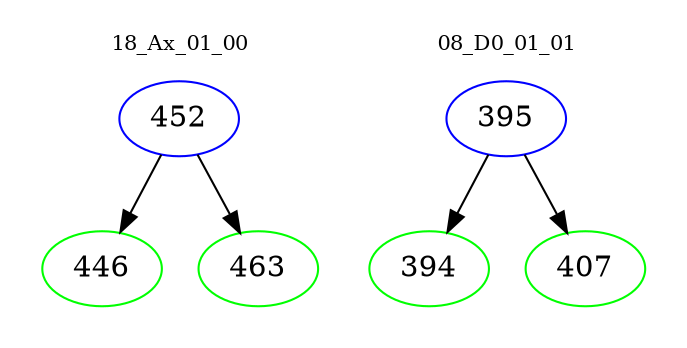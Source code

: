 digraph{
subgraph cluster_0 {
color = white
label = "18_Ax_01_00";
fontsize=10;
T0_452 [label="452", color="blue"]
T0_452 -> T0_446 [color="black"]
T0_446 [label="446", color="green"]
T0_452 -> T0_463 [color="black"]
T0_463 [label="463", color="green"]
}
subgraph cluster_1 {
color = white
label = "08_D0_01_01";
fontsize=10;
T1_395 [label="395", color="blue"]
T1_395 -> T1_394 [color="black"]
T1_394 [label="394", color="green"]
T1_395 -> T1_407 [color="black"]
T1_407 [label="407", color="green"]
}
}
